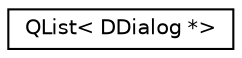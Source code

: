 digraph "类继承关系图"
{
  edge [fontname="Helvetica",fontsize="10",labelfontname="Helvetica",labelfontsize="10"];
  node [fontname="Helvetica",fontsize="10",shape=record];
  rankdir="LR";
  Node0 [label="QList\< DDialog *\>",height=0.2,width=0.4,color="black", fillcolor="white", style="filled",URL="$class_q_list.html"];
}
